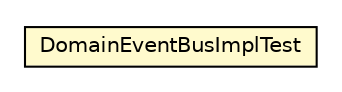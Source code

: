 #!/usr/local/bin/dot
#
# Class diagram 
# Generated by UMLGraph version R5_6_6-8-g8d7759 (http://www.umlgraph.org/)
#

digraph G {
	edge [fontname="Helvetica",fontsize=10,labelfontname="Helvetica",labelfontsize=10];
	node [fontname="Helvetica",fontsize=10,shape=plaintext];
	nodesep=0.25;
	ranksep=0.5;
	// org.dayatang.domain.event.DomainEventBusImplTest
	c21908 [label=<<table title="org.dayatang.domain.event.DomainEventBusImplTest" border="0" cellborder="1" cellspacing="0" cellpadding="2" port="p" bgcolor="lemonChiffon" href="./DomainEventBusImplTest.html">
		<tr><td><table border="0" cellspacing="0" cellpadding="1">
<tr><td align="center" balign="center"> DomainEventBusImplTest </td></tr>
		</table></td></tr>
		</table>>, URL="./DomainEventBusImplTest.html", fontname="Helvetica", fontcolor="black", fontsize=10.0];
}

